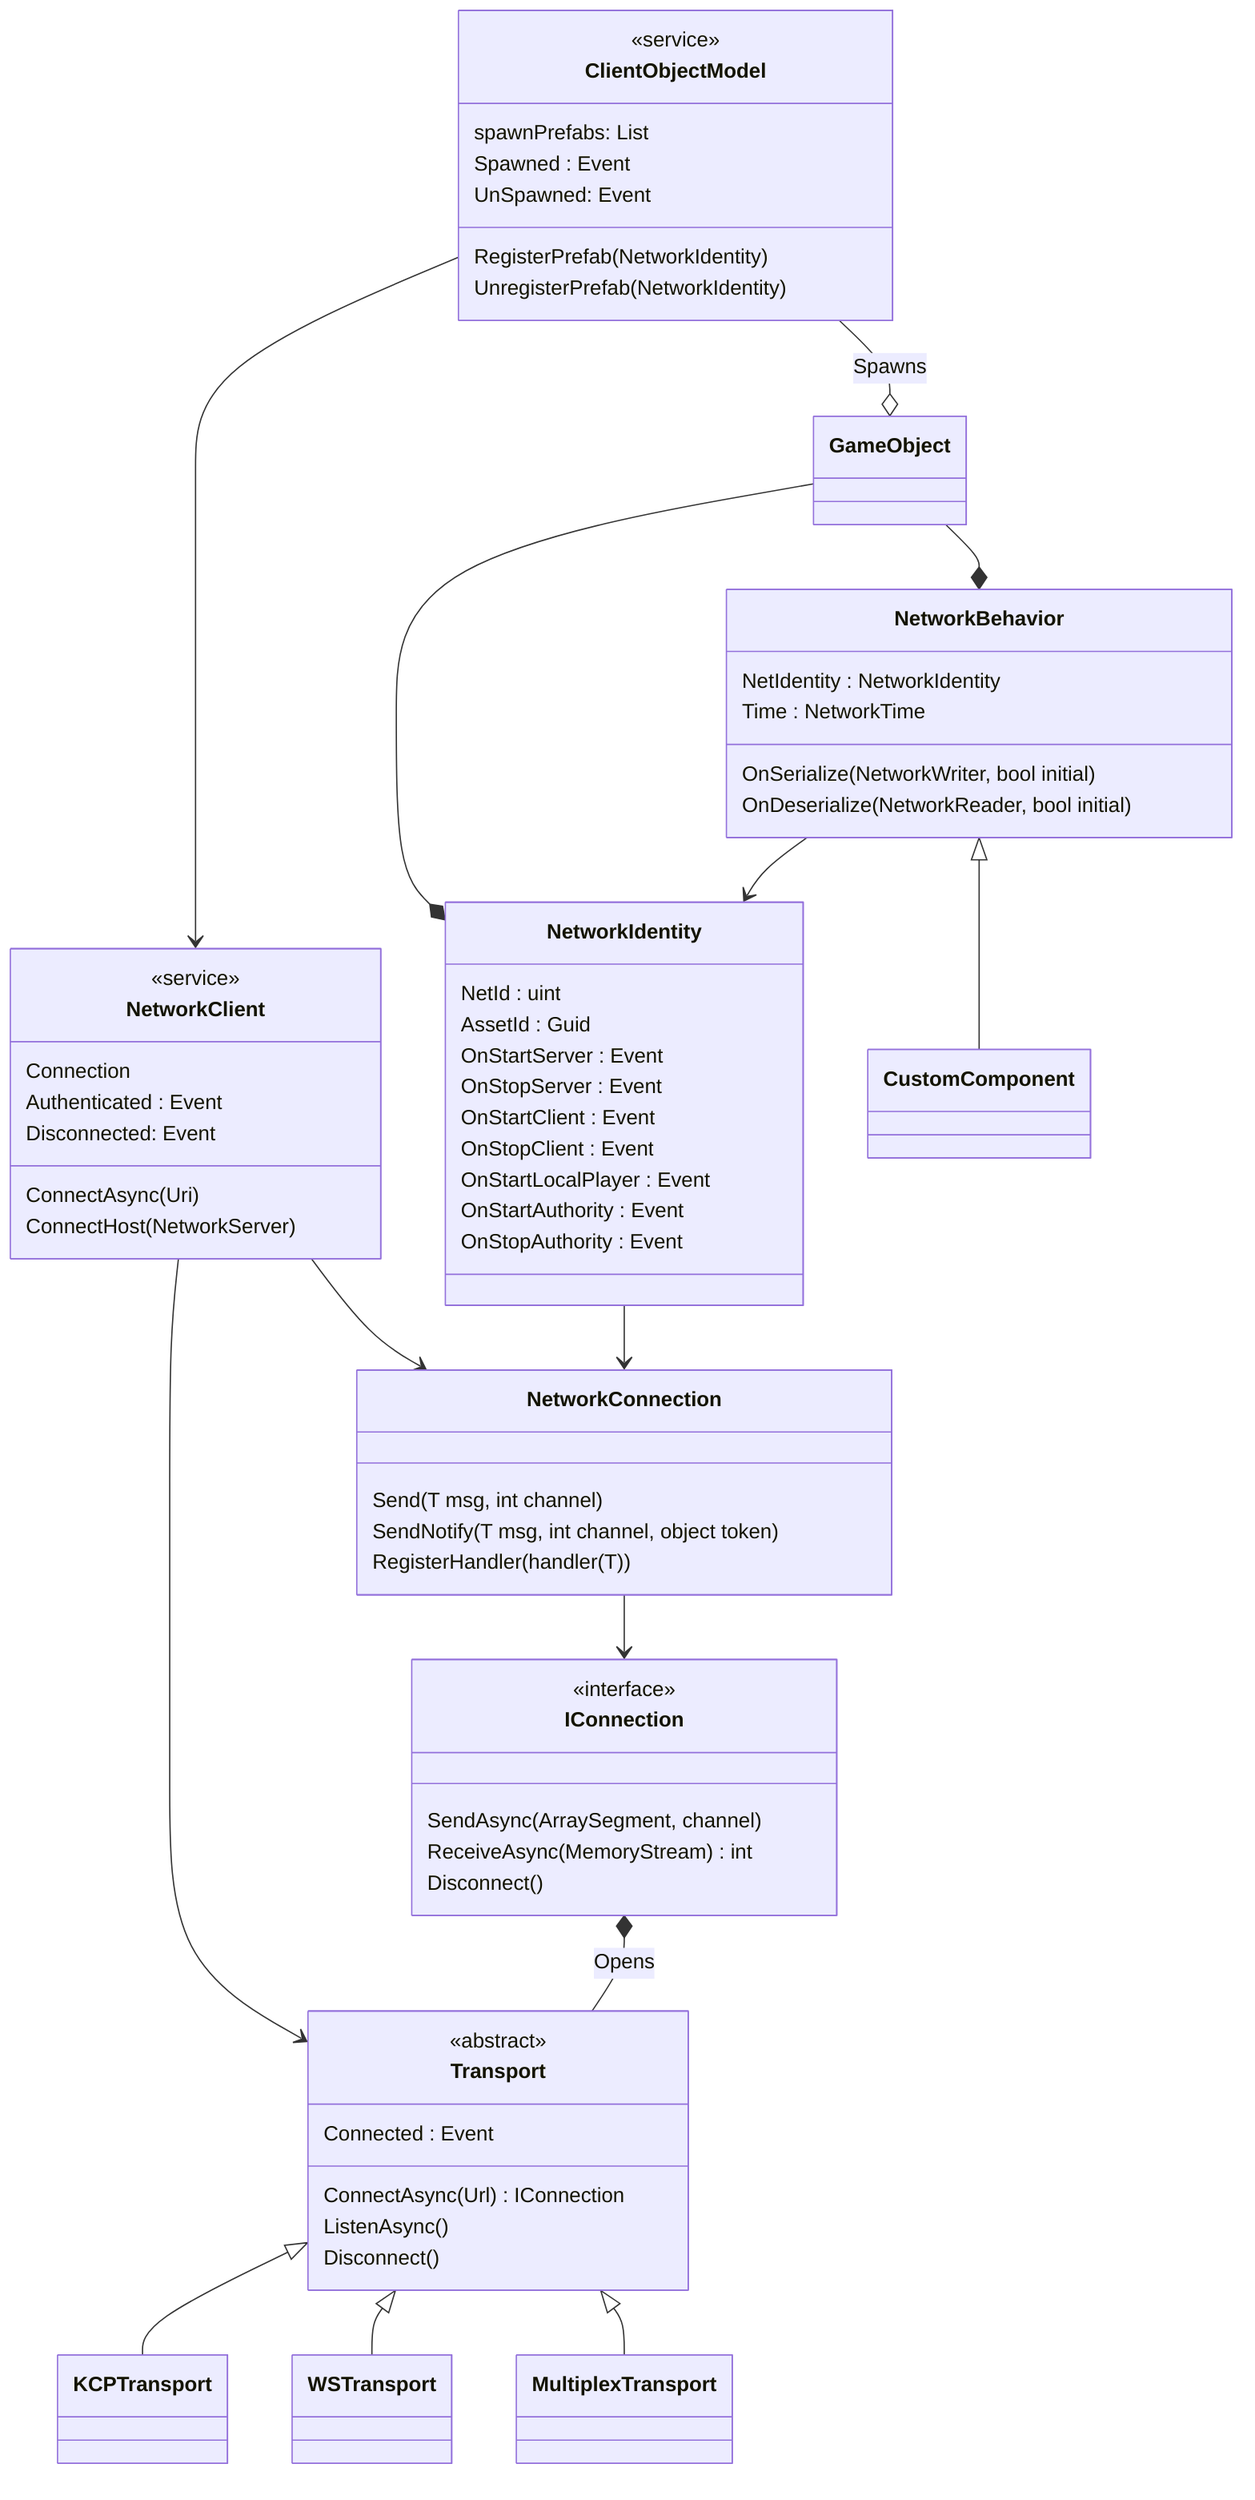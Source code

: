classDiagram

    ClientObjectModel --> NetworkClient
    NetworkClient --> Transport

    IConnection *-- Transport : Opens
    NetworkConnection --> IConnection
    NetworkClient --> NetworkConnection

    ClientObjectModel --o GameObject : Spawns
    GameObject --* NetworkIdentity
    NetworkIdentity --> NetworkConnection
    GameObject --* NetworkBehavior
    NetworkBehavior --> NetworkIdentity

    Transport <|-- KCPTransport
    Transport <|-- WSTransport
    Transport <|-- MultiplexTransport


    class Transport {
        <<abstract>>
        <<service>>
        Connected : Event<IConnection>
        ConnectAsync(Url) IConnection
        ListenAsync()
        Disconnect()
    }

    class IConnection {
        <<interface>>
        SendAsync(ArraySegment<byte>, channel)
        ReceiveAsync(MemoryStream) int
        Disconnect()
    }

    class NetworkConnection {
        Send(T msg, int channel)
        SendNotify(T msg, int channel, object token)
        RegisterHandler(handler(T))
    }

    class NetworkClient {
        <<service>>
        Connection
        Authenticated : Event<INetworkConnection>
        Disconnected: Event<INetworkConnection>
        ConnectAsync(Uri)
        ConnectHost(NetworkServer)
    }

    class NetworkIdentity {
        NetId : uint
        AssetId : Guid
        OnStartServer : Event
        OnStopServer : Event
        OnStartClient : Event
        OnStopClient : Event
        OnStartLocalPlayer : Event
        OnStartAuthority : Event
        OnStopAuthority : Event
    }

    class NetworkBehavior {
        NetIdentity : NetworkIdentity
        Time : NetworkTime
        OnSerialize(NetworkWriter, bool initial)
        OnDeserialize(NetworkReader, bool initial)
    }

    NetworkBehavior <|-- CustomComponent

    class ClientObjectModel {
        <<service>>
        spawnPrefabs: List<NetworkIdentity>
        Spawned : Event
        UnSpawned: Event
        RegisterPrefab(NetworkIdentity)
        UnregisterPrefab(NetworkIdentity)
    }